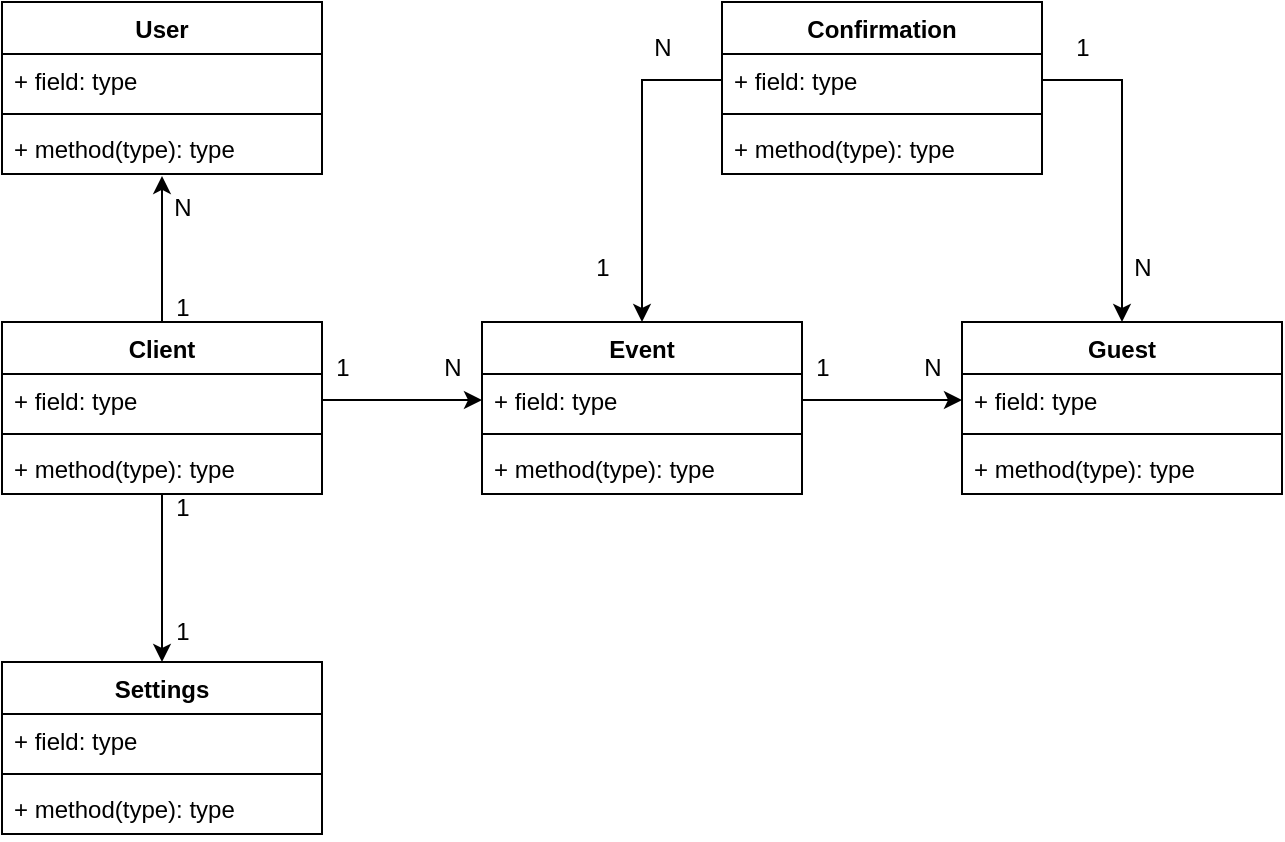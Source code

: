 <mxfile version="23.0.2" type="device">
  <diagram id="C5RBs43oDa-KdzZeNtuy" name="Classes">
    <mxGraphModel dx="1114" dy="783" grid="1" gridSize="10" guides="1" tooltips="1" connect="1" arrows="1" fold="1" page="1" pageScale="1" pageWidth="827" pageHeight="1169" math="0" shadow="0">
      <root>
        <mxCell id="WIyWlLk6GJQsqaUBKTNV-0" />
        <mxCell id="WIyWlLk6GJQsqaUBKTNV-1" parent="WIyWlLk6GJQsqaUBKTNV-0" />
        <mxCell id="HNNtBal6ZqqNomeSwNpU-28" style="edgeStyle=orthogonalEdgeStyle;rounded=0;orthogonalLoop=1;jettySize=auto;html=1;entryX=0.5;entryY=0;entryDx=0;entryDy=0;" edge="1" parent="WIyWlLk6GJQsqaUBKTNV-1" source="HNNtBal6ZqqNomeSwNpU-4" target="HNNtBal6ZqqNomeSwNpU-16">
          <mxGeometry relative="1" as="geometry" />
        </mxCell>
        <mxCell id="HNNtBal6ZqqNomeSwNpU-27" style="edgeStyle=orthogonalEdgeStyle;rounded=0;orthogonalLoop=1;jettySize=auto;html=1;entryX=0.5;entryY=1.038;entryDx=0;entryDy=0;entryPerimeter=0;" edge="1" parent="WIyWlLk6GJQsqaUBKTNV-1" source="HNNtBal6ZqqNomeSwNpU-4" target="HNNtBal6ZqqNomeSwNpU-3">
          <mxGeometry relative="1" as="geometry" />
        </mxCell>
        <mxCell id="HNNtBal6ZqqNomeSwNpU-29" style="edgeStyle=orthogonalEdgeStyle;rounded=0;orthogonalLoop=1;jettySize=auto;html=1;entryX=0;entryY=0.5;entryDx=0;entryDy=0;" edge="1" parent="WIyWlLk6GJQsqaUBKTNV-1" source="HNNtBal6ZqqNomeSwNpU-5" target="HNNtBal6ZqqNomeSwNpU-9">
          <mxGeometry relative="1" as="geometry" />
        </mxCell>
        <mxCell id="HNNtBal6ZqqNomeSwNpU-30" style="edgeStyle=orthogonalEdgeStyle;rounded=0;orthogonalLoop=1;jettySize=auto;html=1;entryX=0.5;entryY=0;entryDx=0;entryDy=0;" edge="1" parent="WIyWlLk6GJQsqaUBKTNV-1" source="HNNtBal6ZqqNomeSwNpU-21" target="HNNtBal6ZqqNomeSwNpU-8">
          <mxGeometry relative="1" as="geometry" />
        </mxCell>
        <mxCell id="HNNtBal6ZqqNomeSwNpU-31" style="edgeStyle=orthogonalEdgeStyle;rounded=0;orthogonalLoop=1;jettySize=auto;html=1;entryX=0.5;entryY=0;entryDx=0;entryDy=0;" edge="1" parent="WIyWlLk6GJQsqaUBKTNV-1" source="HNNtBal6ZqqNomeSwNpU-21" target="HNNtBal6ZqqNomeSwNpU-12">
          <mxGeometry relative="1" as="geometry" />
        </mxCell>
        <mxCell id="HNNtBal6ZqqNomeSwNpU-42" style="edgeStyle=orthogonalEdgeStyle;rounded=0;orthogonalLoop=1;jettySize=auto;html=1;entryX=0;entryY=0.5;entryDx=0;entryDy=0;" edge="1" parent="WIyWlLk6GJQsqaUBKTNV-1" source="HNNtBal6ZqqNomeSwNpU-9" target="HNNtBal6ZqqNomeSwNpU-13">
          <mxGeometry relative="1" as="geometry" />
        </mxCell>
        <mxCell id="HNNtBal6ZqqNomeSwNpU-45" value="" style="group" vertex="1" connectable="0" parent="WIyWlLk6GJQsqaUBKTNV-1">
          <mxGeometry x="80" y="80" width="160" height="118" as="geometry" />
        </mxCell>
        <mxCell id="HNNtBal6ZqqNomeSwNpU-0" value="User" style="swimlane;fontStyle=1;align=center;verticalAlign=top;childLayout=stackLayout;horizontal=1;startSize=26;horizontalStack=0;resizeParent=1;resizeParentMax=0;resizeLast=0;collapsible=1;marginBottom=0;whiteSpace=wrap;html=1;" vertex="1" parent="HNNtBal6ZqqNomeSwNpU-45">
          <mxGeometry width="160" height="86" as="geometry">
            <mxRectangle x="80" y="80" width="70" height="30" as="alternateBounds" />
          </mxGeometry>
        </mxCell>
        <mxCell id="HNNtBal6ZqqNomeSwNpU-1" value="+ field: type" style="text;strokeColor=none;fillColor=none;align=left;verticalAlign=top;spacingLeft=4;spacingRight=4;overflow=hidden;rotatable=0;points=[[0,0.5],[1,0.5]];portConstraint=eastwest;whiteSpace=wrap;html=1;" vertex="1" parent="HNNtBal6ZqqNomeSwNpU-0">
          <mxGeometry y="26" width="160" height="26" as="geometry" />
        </mxCell>
        <mxCell id="HNNtBal6ZqqNomeSwNpU-2" value="" style="line;strokeWidth=1;fillColor=none;align=left;verticalAlign=middle;spacingTop=-1;spacingLeft=3;spacingRight=3;rotatable=0;labelPosition=right;points=[];portConstraint=eastwest;strokeColor=inherit;" vertex="1" parent="HNNtBal6ZqqNomeSwNpU-0">
          <mxGeometry y="52" width="160" height="8" as="geometry" />
        </mxCell>
        <mxCell id="HNNtBal6ZqqNomeSwNpU-3" value="+ method(type): type" style="text;strokeColor=none;fillColor=none;align=left;verticalAlign=top;spacingLeft=4;spacingRight=4;overflow=hidden;rotatable=0;points=[[0,0.5],[1,0.5]];portConstraint=eastwest;whiteSpace=wrap;html=1;" vertex="1" parent="HNNtBal6ZqqNomeSwNpU-0">
          <mxGeometry y="60" width="160" height="26" as="geometry" />
        </mxCell>
        <mxCell id="HNNtBal6ZqqNomeSwNpU-36" value="N" style="text;html=1;align=center;verticalAlign=middle;resizable=0;points=[];autosize=1;strokeColor=none;fillColor=none;" vertex="1" parent="HNNtBal6ZqqNomeSwNpU-45">
          <mxGeometry x="75" y="88" width="30" height="30" as="geometry" />
        </mxCell>
        <mxCell id="HNNtBal6ZqqNomeSwNpU-46" value="" style="group" vertex="1" connectable="0" parent="WIyWlLk6GJQsqaUBKTNV-1">
          <mxGeometry x="80" y="218" width="185" height="130" as="geometry" />
        </mxCell>
        <mxCell id="HNNtBal6ZqqNomeSwNpU-4" value="Client" style="swimlane;fontStyle=1;align=center;verticalAlign=top;childLayout=stackLayout;horizontal=1;startSize=26;horizontalStack=0;resizeParent=1;resizeParentMax=0;resizeLast=0;collapsible=1;marginBottom=0;whiteSpace=wrap;html=1;" vertex="1" parent="HNNtBal6ZqqNomeSwNpU-46">
          <mxGeometry y="22" width="160" height="86" as="geometry" />
        </mxCell>
        <mxCell id="HNNtBal6ZqqNomeSwNpU-5" value="+ field: type" style="text;strokeColor=none;fillColor=none;align=left;verticalAlign=top;spacingLeft=4;spacingRight=4;overflow=hidden;rotatable=0;points=[[0,0.5],[1,0.5]];portConstraint=eastwest;whiteSpace=wrap;html=1;" vertex="1" parent="HNNtBal6ZqqNomeSwNpU-4">
          <mxGeometry y="26" width="160" height="26" as="geometry" />
        </mxCell>
        <mxCell id="HNNtBal6ZqqNomeSwNpU-6" value="" style="line;strokeWidth=1;fillColor=none;align=left;verticalAlign=middle;spacingTop=-1;spacingLeft=3;spacingRight=3;rotatable=0;labelPosition=right;points=[];portConstraint=eastwest;strokeColor=inherit;" vertex="1" parent="HNNtBal6ZqqNomeSwNpU-4">
          <mxGeometry y="52" width="160" height="8" as="geometry" />
        </mxCell>
        <mxCell id="HNNtBal6ZqqNomeSwNpU-7" value="+ method(type): type" style="text;strokeColor=none;fillColor=none;align=left;verticalAlign=top;spacingLeft=4;spacingRight=4;overflow=hidden;rotatable=0;points=[[0,0.5],[1,0.5]];portConstraint=eastwest;whiteSpace=wrap;html=1;" vertex="1" parent="HNNtBal6ZqqNomeSwNpU-4">
          <mxGeometry y="60" width="160" height="26" as="geometry" />
        </mxCell>
        <mxCell id="HNNtBal6ZqqNomeSwNpU-37" value="1" style="text;html=1;align=center;verticalAlign=middle;resizable=0;points=[];autosize=1;strokeColor=none;fillColor=none;" vertex="1" parent="HNNtBal6ZqqNomeSwNpU-46">
          <mxGeometry x="75" width="30" height="30" as="geometry" />
        </mxCell>
        <mxCell id="HNNtBal6ZqqNomeSwNpU-39" value="1" style="text;html=1;align=center;verticalAlign=middle;resizable=0;points=[];autosize=1;strokeColor=none;fillColor=none;" vertex="1" parent="HNNtBal6ZqqNomeSwNpU-46">
          <mxGeometry x="75" y="100" width="30" height="30" as="geometry" />
        </mxCell>
        <mxCell id="HNNtBal6ZqqNomeSwNpU-40" value="1" style="text;html=1;align=center;verticalAlign=middle;resizable=0;points=[];autosize=1;strokeColor=none;fillColor=none;" vertex="1" parent="HNNtBal6ZqqNomeSwNpU-46">
          <mxGeometry x="155" y="30" width="30" height="30" as="geometry" />
        </mxCell>
        <mxCell id="HNNtBal6ZqqNomeSwNpU-47" value="" style="group" vertex="1" connectable="0" parent="WIyWlLk6GJQsqaUBKTNV-1">
          <mxGeometry x="80" y="380" width="160" height="116" as="geometry" />
        </mxCell>
        <mxCell id="HNNtBal6ZqqNomeSwNpU-16" value="Settings" style="swimlane;fontStyle=1;align=center;verticalAlign=top;childLayout=stackLayout;horizontal=1;startSize=26;horizontalStack=0;resizeParent=1;resizeParentMax=0;resizeLast=0;collapsible=1;marginBottom=0;whiteSpace=wrap;html=1;" vertex="1" parent="HNNtBal6ZqqNomeSwNpU-47">
          <mxGeometry y="30" width="160" height="86" as="geometry" />
        </mxCell>
        <mxCell id="HNNtBal6ZqqNomeSwNpU-17" value="+ field: type" style="text;strokeColor=none;fillColor=none;align=left;verticalAlign=top;spacingLeft=4;spacingRight=4;overflow=hidden;rotatable=0;points=[[0,0.5],[1,0.5]];portConstraint=eastwest;whiteSpace=wrap;html=1;" vertex="1" parent="HNNtBal6ZqqNomeSwNpU-16">
          <mxGeometry y="26" width="160" height="26" as="geometry" />
        </mxCell>
        <mxCell id="HNNtBal6ZqqNomeSwNpU-18" value="" style="line;strokeWidth=1;fillColor=none;align=left;verticalAlign=middle;spacingTop=-1;spacingLeft=3;spacingRight=3;rotatable=0;labelPosition=right;points=[];portConstraint=eastwest;strokeColor=inherit;" vertex="1" parent="HNNtBal6ZqqNomeSwNpU-16">
          <mxGeometry y="52" width="160" height="8" as="geometry" />
        </mxCell>
        <mxCell id="HNNtBal6ZqqNomeSwNpU-19" value="+ method(type): type" style="text;strokeColor=none;fillColor=none;align=left;verticalAlign=top;spacingLeft=4;spacingRight=4;overflow=hidden;rotatable=0;points=[[0,0.5],[1,0.5]];portConstraint=eastwest;whiteSpace=wrap;html=1;" vertex="1" parent="HNNtBal6ZqqNomeSwNpU-16">
          <mxGeometry y="60" width="160" height="26" as="geometry" />
        </mxCell>
        <mxCell id="HNNtBal6ZqqNomeSwNpU-38" value="1" style="text;html=1;align=center;verticalAlign=middle;resizable=0;points=[];autosize=1;strokeColor=none;fillColor=none;" vertex="1" parent="HNNtBal6ZqqNomeSwNpU-47">
          <mxGeometry x="75" width="30" height="30" as="geometry" />
        </mxCell>
        <mxCell id="HNNtBal6ZqqNomeSwNpU-48" value="" style="group" vertex="1" connectable="0" parent="WIyWlLk6GJQsqaUBKTNV-1">
          <mxGeometry x="290" y="198" width="215" height="128" as="geometry" />
        </mxCell>
        <mxCell id="HNNtBal6ZqqNomeSwNpU-8" value="Event" style="swimlane;fontStyle=1;align=center;verticalAlign=top;childLayout=stackLayout;horizontal=1;startSize=26;horizontalStack=0;resizeParent=1;resizeParentMax=0;resizeLast=0;collapsible=1;marginBottom=0;whiteSpace=wrap;html=1;" vertex="1" parent="HNNtBal6ZqqNomeSwNpU-48">
          <mxGeometry x="30" y="42" width="160" height="86" as="geometry" />
        </mxCell>
        <mxCell id="HNNtBal6ZqqNomeSwNpU-9" value="+ field: type" style="text;strokeColor=none;fillColor=none;align=left;verticalAlign=top;spacingLeft=4;spacingRight=4;overflow=hidden;rotatable=0;points=[[0,0.5],[1,0.5]];portConstraint=eastwest;whiteSpace=wrap;html=1;" vertex="1" parent="HNNtBal6ZqqNomeSwNpU-8">
          <mxGeometry y="26" width="160" height="26" as="geometry" />
        </mxCell>
        <mxCell id="HNNtBal6ZqqNomeSwNpU-10" value="" style="line;strokeWidth=1;fillColor=none;align=left;verticalAlign=middle;spacingTop=-1;spacingLeft=3;spacingRight=3;rotatable=0;labelPosition=right;points=[];portConstraint=eastwest;strokeColor=inherit;" vertex="1" parent="HNNtBal6ZqqNomeSwNpU-8">
          <mxGeometry y="52" width="160" height="8" as="geometry" />
        </mxCell>
        <mxCell id="HNNtBal6ZqqNomeSwNpU-11" value="+ method(type): type" style="text;strokeColor=none;fillColor=none;align=left;verticalAlign=top;spacingLeft=4;spacingRight=4;overflow=hidden;rotatable=0;points=[[0,0.5],[1,0.5]];portConstraint=eastwest;whiteSpace=wrap;html=1;" vertex="1" parent="HNNtBal6ZqqNomeSwNpU-8">
          <mxGeometry y="60" width="160" height="26" as="geometry" />
        </mxCell>
        <mxCell id="HNNtBal6ZqqNomeSwNpU-34" value="1" style="text;html=1;align=center;verticalAlign=middle;resizable=0;points=[];autosize=1;strokeColor=none;fillColor=none;" vertex="1" parent="HNNtBal6ZqqNomeSwNpU-48">
          <mxGeometry x="75" width="30" height="30" as="geometry" />
        </mxCell>
        <mxCell id="HNNtBal6ZqqNomeSwNpU-41" value="N" style="text;html=1;align=center;verticalAlign=middle;resizable=0;points=[];autosize=1;strokeColor=none;fillColor=none;" vertex="1" parent="HNNtBal6ZqqNomeSwNpU-48">
          <mxGeometry y="50" width="30" height="30" as="geometry" />
        </mxCell>
        <mxCell id="HNNtBal6ZqqNomeSwNpU-44" value="1" style="text;html=1;align=center;verticalAlign=middle;resizable=0;points=[];autosize=1;strokeColor=none;fillColor=none;" vertex="1" parent="HNNtBal6ZqqNomeSwNpU-48">
          <mxGeometry x="185" y="50" width="30" height="30" as="geometry" />
        </mxCell>
        <mxCell id="HNNtBal6ZqqNomeSwNpU-49" value="" style="group" vertex="1" connectable="0" parent="WIyWlLk6GJQsqaUBKTNV-1">
          <mxGeometry x="530" y="198" width="190" height="128" as="geometry" />
        </mxCell>
        <mxCell id="HNNtBal6ZqqNomeSwNpU-12" value="Guest" style="swimlane;fontStyle=1;align=center;verticalAlign=top;childLayout=stackLayout;horizontal=1;startSize=26;horizontalStack=0;resizeParent=1;resizeParentMax=0;resizeLast=0;collapsible=1;marginBottom=0;whiteSpace=wrap;html=1;" vertex="1" parent="HNNtBal6ZqqNomeSwNpU-49">
          <mxGeometry x="30" y="42" width="160" height="86" as="geometry" />
        </mxCell>
        <mxCell id="HNNtBal6ZqqNomeSwNpU-13" value="+ field: type" style="text;strokeColor=none;fillColor=none;align=left;verticalAlign=top;spacingLeft=4;spacingRight=4;overflow=hidden;rotatable=0;points=[[0,0.5],[1,0.5]];portConstraint=eastwest;whiteSpace=wrap;html=1;" vertex="1" parent="HNNtBal6ZqqNomeSwNpU-12">
          <mxGeometry y="26" width="160" height="26" as="geometry" />
        </mxCell>
        <mxCell id="HNNtBal6ZqqNomeSwNpU-14" value="" style="line;strokeWidth=1;fillColor=none;align=left;verticalAlign=middle;spacingTop=-1;spacingLeft=3;spacingRight=3;rotatable=0;labelPosition=right;points=[];portConstraint=eastwest;strokeColor=inherit;" vertex="1" parent="HNNtBal6ZqqNomeSwNpU-12">
          <mxGeometry y="52" width="160" height="8" as="geometry" />
        </mxCell>
        <mxCell id="HNNtBal6ZqqNomeSwNpU-15" value="+ method(type): type" style="text;strokeColor=none;fillColor=none;align=left;verticalAlign=top;spacingLeft=4;spacingRight=4;overflow=hidden;rotatable=0;points=[[0,0.5],[1,0.5]];portConstraint=eastwest;whiteSpace=wrap;html=1;" vertex="1" parent="HNNtBal6ZqqNomeSwNpU-12">
          <mxGeometry y="60" width="160" height="26" as="geometry" />
        </mxCell>
        <mxCell id="HNNtBal6ZqqNomeSwNpU-32" value="N" style="text;html=1;align=center;verticalAlign=middle;resizable=0;points=[];autosize=1;strokeColor=none;fillColor=none;" vertex="1" parent="HNNtBal6ZqqNomeSwNpU-49">
          <mxGeometry x="105" width="30" height="30" as="geometry" />
        </mxCell>
        <mxCell id="HNNtBal6ZqqNomeSwNpU-43" value="N" style="text;html=1;align=center;verticalAlign=middle;resizable=0;points=[];autosize=1;strokeColor=none;fillColor=none;" vertex="1" parent="HNNtBal6ZqqNomeSwNpU-49">
          <mxGeometry y="50" width="30" height="30" as="geometry" />
        </mxCell>
        <mxCell id="HNNtBal6ZqqNomeSwNpU-50" value="" style="group" vertex="1" connectable="0" parent="WIyWlLk6GJQsqaUBKTNV-1">
          <mxGeometry x="395" y="80" width="240" height="86" as="geometry" />
        </mxCell>
        <mxCell id="HNNtBal6ZqqNomeSwNpU-20" value="Confirmation" style="swimlane;fontStyle=1;align=center;verticalAlign=top;childLayout=stackLayout;horizontal=1;startSize=26;horizontalStack=0;resizeParent=1;resizeParentMax=0;resizeLast=0;collapsible=1;marginBottom=0;whiteSpace=wrap;html=1;" vertex="1" parent="HNNtBal6ZqqNomeSwNpU-50">
          <mxGeometry x="45" width="160" height="86" as="geometry" />
        </mxCell>
        <mxCell id="HNNtBal6ZqqNomeSwNpU-21" value="+ field: type" style="text;strokeColor=none;fillColor=none;align=left;verticalAlign=top;spacingLeft=4;spacingRight=4;overflow=hidden;rotatable=0;points=[[0,0.5],[1,0.5]];portConstraint=eastwest;whiteSpace=wrap;html=1;" vertex="1" parent="HNNtBal6ZqqNomeSwNpU-20">
          <mxGeometry y="26" width="160" height="26" as="geometry" />
        </mxCell>
        <mxCell id="HNNtBal6ZqqNomeSwNpU-22" value="" style="line;strokeWidth=1;fillColor=none;align=left;verticalAlign=middle;spacingTop=-1;spacingLeft=3;spacingRight=3;rotatable=0;labelPosition=right;points=[];portConstraint=eastwest;strokeColor=inherit;" vertex="1" parent="HNNtBal6ZqqNomeSwNpU-20">
          <mxGeometry y="52" width="160" height="8" as="geometry" />
        </mxCell>
        <mxCell id="HNNtBal6ZqqNomeSwNpU-23" value="+ method(type): type" style="text;strokeColor=none;fillColor=none;align=left;verticalAlign=top;spacingLeft=4;spacingRight=4;overflow=hidden;rotatable=0;points=[[0,0.5],[1,0.5]];portConstraint=eastwest;whiteSpace=wrap;html=1;" vertex="1" parent="HNNtBal6ZqqNomeSwNpU-20">
          <mxGeometry y="60" width="160" height="26" as="geometry" />
        </mxCell>
        <mxCell id="HNNtBal6ZqqNomeSwNpU-33" value="1" style="text;html=1;align=center;verticalAlign=middle;resizable=0;points=[];autosize=1;strokeColor=none;fillColor=none;" vertex="1" parent="HNNtBal6ZqqNomeSwNpU-50">
          <mxGeometry x="210" y="8" width="30" height="30" as="geometry" />
        </mxCell>
        <mxCell id="HNNtBal6ZqqNomeSwNpU-35" value="N" style="text;html=1;align=center;verticalAlign=middle;resizable=0;points=[];autosize=1;strokeColor=none;fillColor=none;" vertex="1" parent="HNNtBal6ZqqNomeSwNpU-50">
          <mxGeometry y="8" width="30" height="30" as="geometry" />
        </mxCell>
      </root>
    </mxGraphModel>
  </diagram>
</mxfile>
